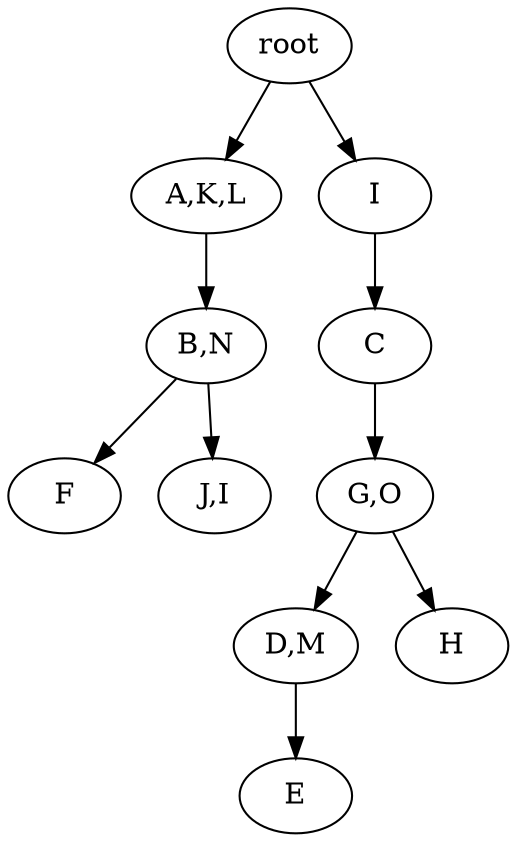 strict digraph G {
	graph [name=G];
	0	 [label=root];
	3	 [label="A,K,L"];
	0 -> 3;
	1	 [label=I];
	0 -> 1;
	4	 [label="B,N"];
	3 -> 4;
	6	 [label=F];
	4 -> 6;
	5	 [label="J,I"];
	4 -> 5;
	2	 [label=C];
	7	 [label="G,O"];
	2 -> 7;
	9	 [label="D,M"];
	10	 [label=E];
	9 -> 10;
	7 -> 9;
	8	 [label=H];
	7 -> 8;
	1 -> 2;
}
